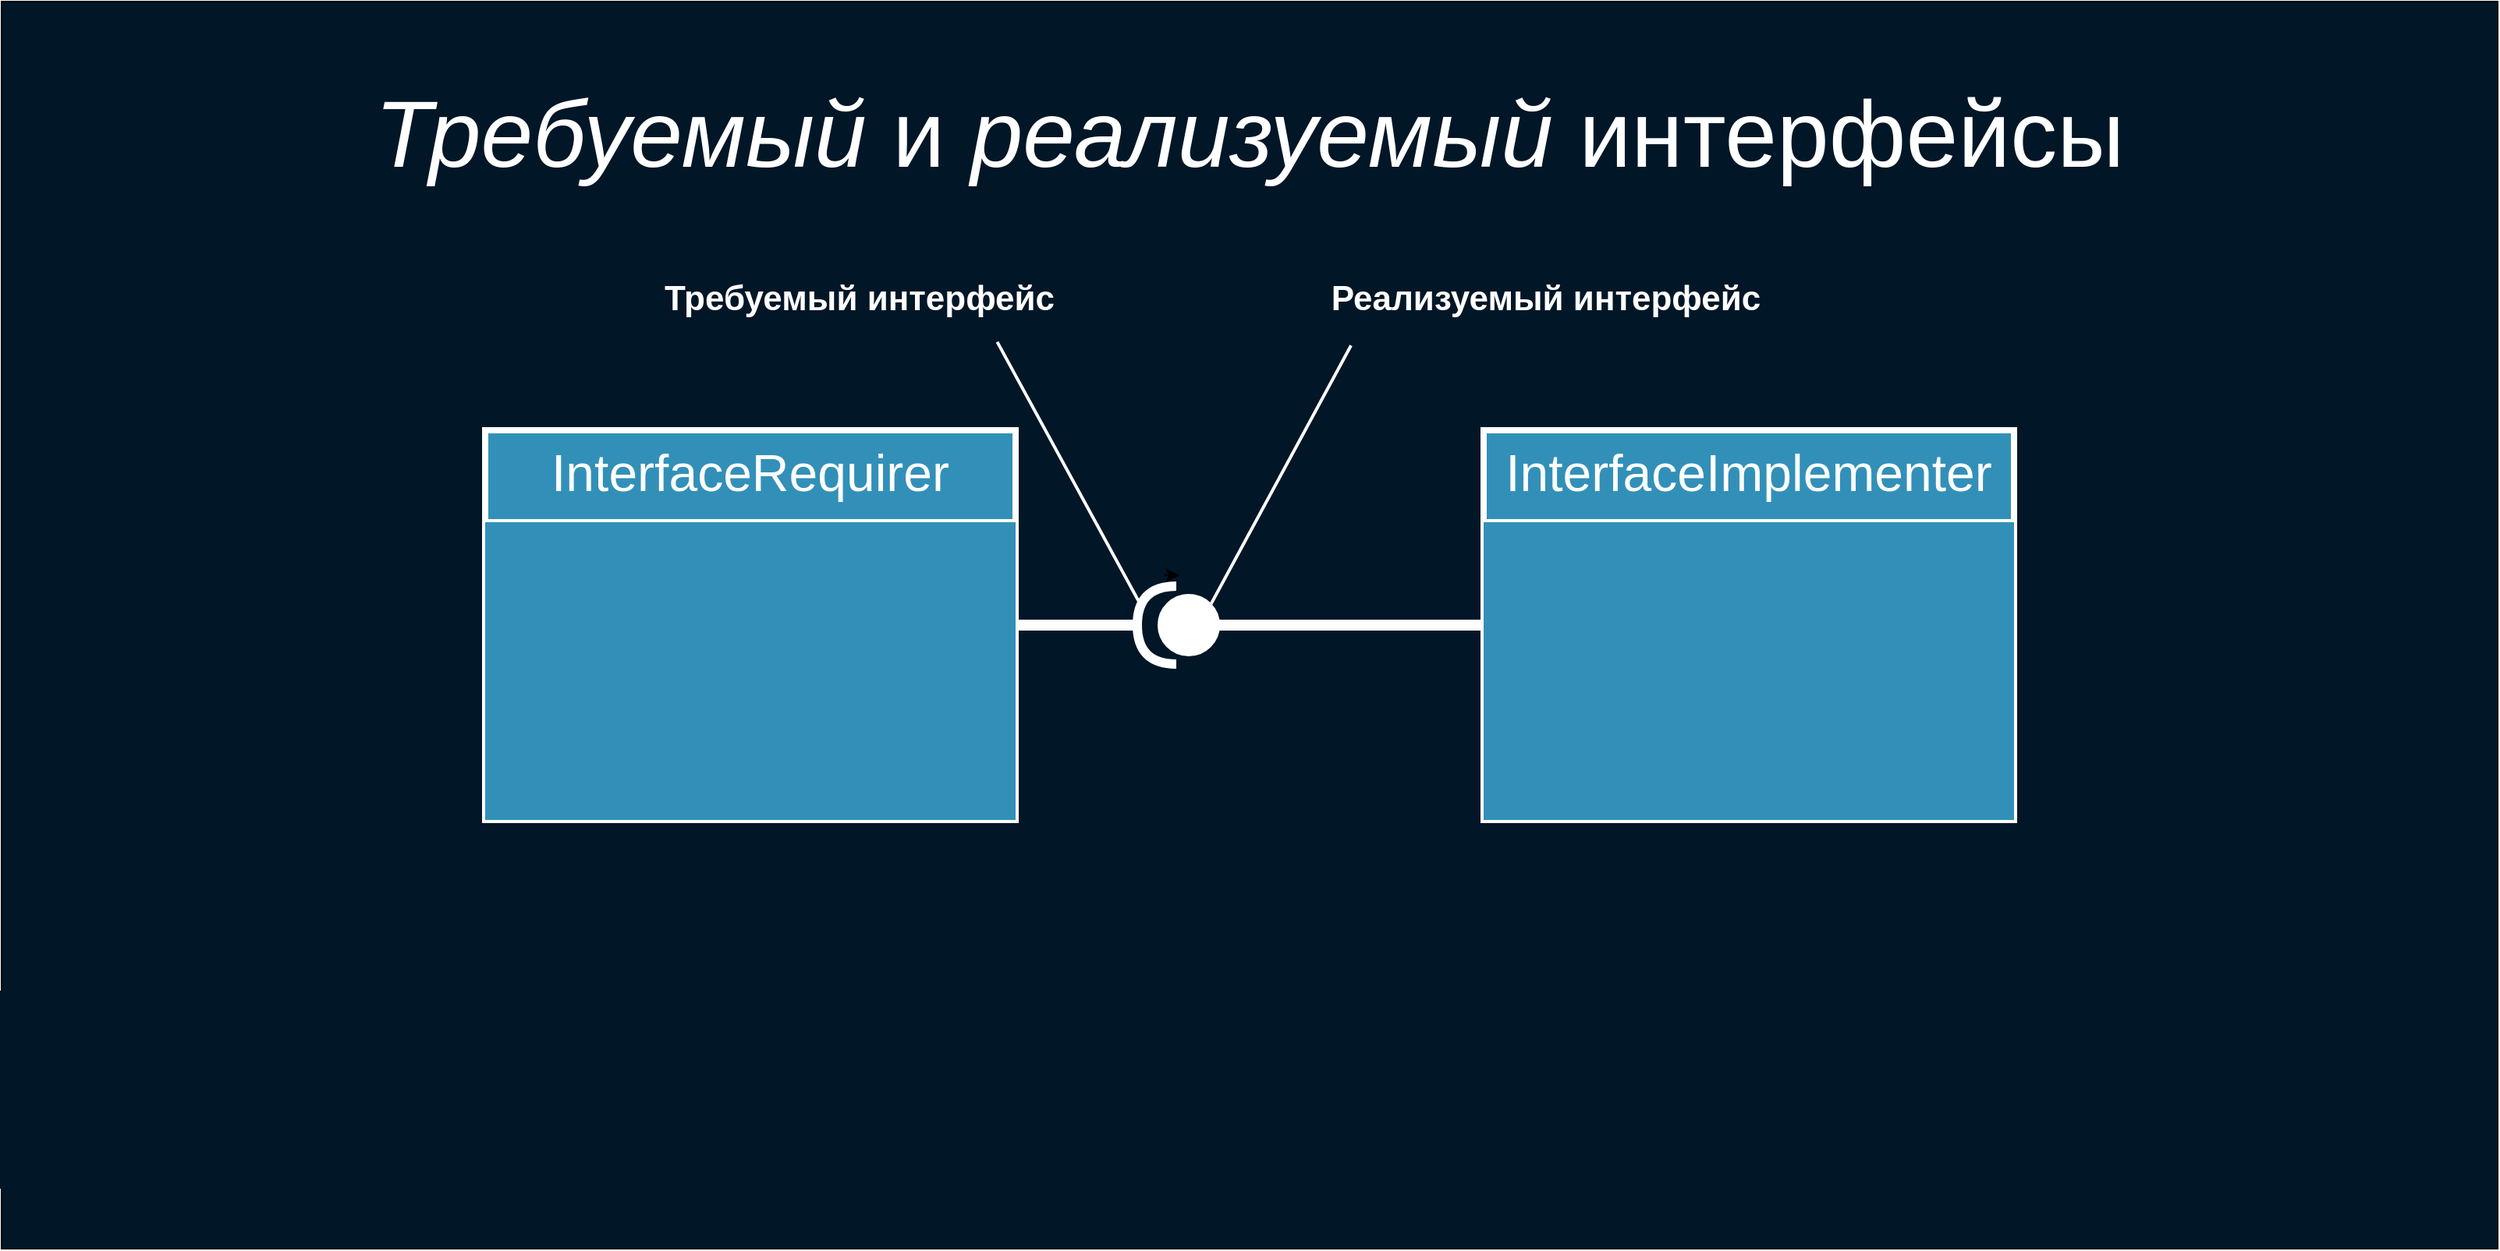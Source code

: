 <mxfile version="13.0.3" type="device"><diagram name="Page-1" id="b5b7bab2-c9e2-2cf4-8b2a-24fd1a2a6d21"><mxGraphModel dx="4152" dy="1240" grid="1" gridSize="10" guides="1" tooltips="1" connect="1" arrows="1" fold="1" page="1" pageScale="1" pageWidth="827" pageHeight="1169" background="#ffffff" math="0" shadow="0"><root><mxCell id="0"/><mxCell id="1" parent="0"/><mxCell id="crDRbli0xWPwZ9U8P9Jx-28" value="" style="rounded=0;whiteSpace=wrap;html=1;fillColor=#011627;fontSize=30;fontColor=#FFFFFF;strokeColor=#000000;" parent="1" vertex="1"><mxGeometry x="-1860" y="90" width="1600" height="800" as="geometry"/></mxCell><mxCell id="jOwIxk3vogOaWyEmxDxG-9" value="&lt;i&gt;Требуемый&lt;/i&gt;&amp;nbsp;и&amp;nbsp;&lt;i&gt;реализуемый&lt;/i&gt;&amp;nbsp;интерфейсы" style="text;html=1;strokeColor=none;fillColor=none;align=center;verticalAlign=middle;whiteSpace=wrap;rounded=0;fontSize=60;fontColor=#FFFFFF;" parent="1" vertex="1"><mxGeometry x="-1679.06" y="140" width="1238.13" height="70" as="geometry"/></mxCell><mxCell id="HJhdJmxSS5BMoj7pObH_-2" style="edgeStyle=orthogonalEdgeStyle;rounded=0;orthogonalLoop=1;jettySize=auto;html=1;exitX=0.5;exitY=1;exitDx=0;exitDy=0;entryX=0.553;entryY=0.974;entryDx=0;entryDy=0;entryPerimeter=0;fontSize=33;fontColor=#FFFFFF;" parent="1" edge="1"><mxGeometry relative="1" as="geometry"><mxPoint x="-1115.0" y="458" as="sourcePoint"/><mxPoint x="-1104.93" y="457.48" as="targetPoint"/></mxGeometry></mxCell><mxCell id="lnrhcF5-zrZUQGdcZG1h-18" value="" style="rounded=0;orthogonalLoop=1;jettySize=auto;html=1;endArrow=none;endFill=0;fontSize=32;fontColor=#FFFFFF;strokeColor=#FFFFFF;strokeWidth=7;entryX=0;entryY=0.5;entryDx=0;entryDy=0;entryPerimeter=0;exitX=0;exitY=0.5;exitDx=0;exitDy=0;" parent="1" source="lnrhcF5-zrZUQGdcZG1h-1" target="lnrhcF5-zrZUQGdcZG1h-19" edge="1"><mxGeometry relative="1" as="geometry"><mxPoint x="-982.4" y="550.2" as="sourcePoint"/><mxPoint x="-1042.0" y="550" as="targetPoint"/></mxGeometry></mxCell><mxCell id="lnrhcF5-zrZUQGdcZG1h-19" value="" style="shape=providedRequiredInterface;html=1;verticalLabelPosition=bottom;labelBackgroundColor=none;strokeColor=#FFFFFF;strokeWidth=6;fillColor=#FFFFFF;fontSize=32;fontColor=#FFFFFF;rotation=-180;" parent="1" vertex="1"><mxGeometry x="-1132" y="465" width="50" height="50" as="geometry"/></mxCell><mxCell id="lnrhcF5-zrZUQGdcZG1h-20" value="" style="rounded=0;orthogonalLoop=1;jettySize=auto;html=1;endArrow=none;endFill=0;fontSize=32;fontColor=#FFFFFF;strokeColor=#FFFFFF;strokeWidth=7;exitX=1;exitY=0.5;exitDx=0;exitDy=0;exitPerimeter=0;entryX=1;entryY=0.5;entryDx=0;entryDy=0;" parent="1" source="lnrhcF5-zrZUQGdcZG1h-19" target="HJhdJmxSS5BMoj7pObH_-7" edge="1"><mxGeometry relative="1" as="geometry"><mxPoint x="-1110" y="555.882" as="sourcePoint"/><mxPoint x="-1170.0" y="550" as="targetPoint"/></mxGeometry></mxCell><mxCell id="lnrhcF5-zrZUQGdcZG1h-1" value="InterfaceImplementer" style="swimlane;fontStyle=0;align=center;verticalAlign=top;childLayout=stackLayout;horizontal=1;startSize=59;horizontalStack=0;resizeParent=1;resizeParentMax=0;resizeLast=0;collapsible=1;marginBottom=0;strokeColor=#FFFFFF;strokeWidth=4;fillColor=#3290B8;fontSize=33;fontColor=#FFFFFF;labelBackgroundColor=none;" parent="1" vertex="1"><mxGeometry x="-910" y="365" width="340" height="250" as="geometry"/></mxCell><mxCell id="lnrhcF5-zrZUQGdcZG1h-2" value="" style="text;strokeColor=none;fillColor=#3290B8;align=left;verticalAlign=top;spacingLeft=4;spacingRight=4;overflow=hidden;rotatable=0;points=[[0,0.5],[1,0.5]];portConstraint=eastwest;fontColor=#FFFFFF;fontSize=30;labelBackgroundColor=none;" parent="lnrhcF5-zrZUQGdcZG1h-1" vertex="1"><mxGeometry y="59" width="340" height="191" as="geometry"/></mxCell><mxCell id="HJhdJmxSS5BMoj7pObH_-7" value="InterfaceRequirer" style="swimlane;fontStyle=0;align=center;verticalAlign=top;childLayout=stackLayout;horizontal=1;startSize=59;horizontalStack=0;resizeParent=1;resizeParentMax=0;resizeLast=0;collapsible=1;marginBottom=0;strokeColor=#FFFFFF;strokeWidth=4;fillColor=#3290B8;fontSize=33;fontColor=#FFFFFF;labelBackgroundColor=none;" parent="1" vertex="1"><mxGeometry x="-1550" y="365" width="340" height="250" as="geometry"/></mxCell><mxCell id="HJhdJmxSS5BMoj7pObH_-8" value="" style="text;strokeColor=none;fillColor=#3290B8;align=left;verticalAlign=top;spacingLeft=4;spacingRight=4;overflow=hidden;rotatable=0;points=[[0,0.5],[1,0.5]];portConstraint=eastwest;fontColor=#FFFFFF;fontSize=30;labelBackgroundColor=none;" parent="HJhdJmxSS5BMoj7pObH_-7" vertex="1"><mxGeometry y="59" width="340" height="191" as="geometry"/></mxCell><mxCell id="lnrhcF5-zrZUQGdcZG1h-22" value="Требуемый интерфейс" style="text;align=center;fontStyle=1;verticalAlign=middle;spacingLeft=3;spacingRight=3;strokeColor=none;rotatable=0;points=[[0,0.5],[1,0.5]];portConstraint=eastwest;labelBackgroundColor=none;fillColor=none;fontSize=22;fontColor=#FFFFFF;strokeWidth=4;" parent="1" vertex="1"><mxGeometry x="-1450" y="250" width="280" height="56" as="geometry"/></mxCell><mxCell id="lnrhcF5-zrZUQGdcZG1h-23" value="" style="endArrow=none;html=1;strokeColor=#FFFFFF;strokeWidth=2;fontSize=16;fontColor=#FFFFFF;entryX=0.815;entryY=1.041;entryDx=0;entryDy=0;entryPerimeter=0;exitX=0.962;exitY=0.769;exitDx=0;exitDy=0;exitPerimeter=0;" parent="1" source="lnrhcF5-zrZUQGdcZG1h-19" target="lnrhcF5-zrZUQGdcZG1h-22" edge="1"><mxGeometry width="50" height="50" relative="1" as="geometry"><mxPoint x="-1160" y="490" as="sourcePoint"/><mxPoint x="-1620" y="660" as="targetPoint"/></mxGeometry></mxCell><mxCell id="lnrhcF5-zrZUQGdcZG1h-24" value="Реализуемый интерфейс" style="text;align=center;fontStyle=1;verticalAlign=middle;spacingLeft=3;spacingRight=3;strokeColor=none;rotatable=0;points=[[0,0.5],[1,0.5]];portConstraint=eastwest;labelBackgroundColor=none;fillColor=none;fontSize=22;fontColor=#FFFFFF;strokeWidth=4;" parent="1" vertex="1"><mxGeometry x="-1120" y="250" width="500" height="56" as="geometry"/></mxCell><mxCell id="lnrhcF5-zrZUQGdcZG1h-25" value="" style="endArrow=none;html=1;strokeColor=#FFFFFF;strokeWidth=2;fontSize=16;fontColor=#FFFFFF;entryX=0.25;entryY=1.083;entryDx=0;entryDy=0;entryPerimeter=0;exitX=0.068;exitY=0.746;exitDx=0;exitDy=0;exitPerimeter=0;" parent="1" source="lnrhcF5-zrZUQGdcZG1h-19" target="lnrhcF5-zrZUQGdcZG1h-24" edge="1"><mxGeometry width="50" height="50" relative="1" as="geometry"><mxPoint x="-1010" y="490" as="sourcePoint"/><mxPoint x="-1130" y="660" as="targetPoint"/></mxGeometry></mxCell></root></mxGraphModel></diagram></mxfile>